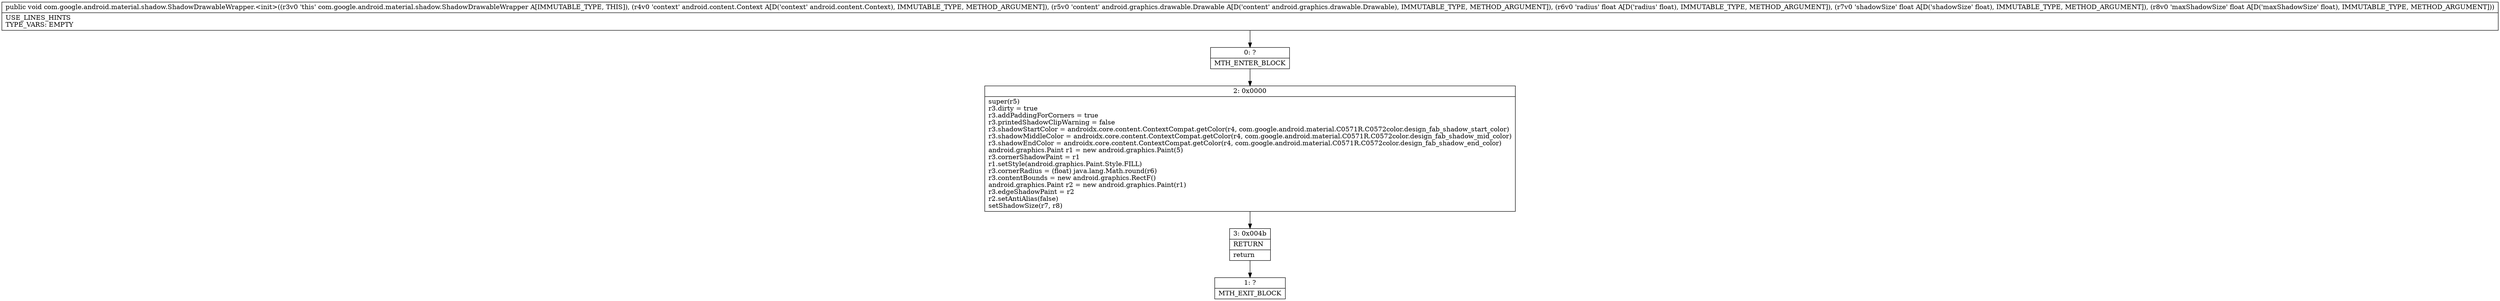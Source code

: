 digraph "CFG forcom.google.android.material.shadow.ShadowDrawableWrapper.\<init\>(Landroid\/content\/Context;Landroid\/graphics\/drawable\/Drawable;FFF)V" {
Node_0 [shape=record,label="{0\:\ ?|MTH_ENTER_BLOCK\l}"];
Node_2 [shape=record,label="{2\:\ 0x0000|super(r5)\lr3.dirty = true\lr3.addPaddingForCorners = true\lr3.printedShadowClipWarning = false\lr3.shadowStartColor = androidx.core.content.ContextCompat.getColor(r4, com.google.android.material.C0571R.C0572color.design_fab_shadow_start_color)\lr3.shadowMiddleColor = androidx.core.content.ContextCompat.getColor(r4, com.google.android.material.C0571R.C0572color.design_fab_shadow_mid_color)\lr3.shadowEndColor = androidx.core.content.ContextCompat.getColor(r4, com.google.android.material.C0571R.C0572color.design_fab_shadow_end_color)\landroid.graphics.Paint r1 = new android.graphics.Paint(5)\lr3.cornerShadowPaint = r1\lr1.setStyle(android.graphics.Paint.Style.FILL)\lr3.cornerRadius = (float) java.lang.Math.round(r6)\lr3.contentBounds = new android.graphics.RectF()\landroid.graphics.Paint r2 = new android.graphics.Paint(r1)\lr3.edgeShadowPaint = r2\lr2.setAntiAlias(false)\lsetShadowSize(r7, r8)\l}"];
Node_3 [shape=record,label="{3\:\ 0x004b|RETURN\l|return\l}"];
Node_1 [shape=record,label="{1\:\ ?|MTH_EXIT_BLOCK\l}"];
MethodNode[shape=record,label="{public void com.google.android.material.shadow.ShadowDrawableWrapper.\<init\>((r3v0 'this' com.google.android.material.shadow.ShadowDrawableWrapper A[IMMUTABLE_TYPE, THIS]), (r4v0 'context' android.content.Context A[D('context' android.content.Context), IMMUTABLE_TYPE, METHOD_ARGUMENT]), (r5v0 'content' android.graphics.drawable.Drawable A[D('content' android.graphics.drawable.Drawable), IMMUTABLE_TYPE, METHOD_ARGUMENT]), (r6v0 'radius' float A[D('radius' float), IMMUTABLE_TYPE, METHOD_ARGUMENT]), (r7v0 'shadowSize' float A[D('shadowSize' float), IMMUTABLE_TYPE, METHOD_ARGUMENT]), (r8v0 'maxShadowSize' float A[D('maxShadowSize' float), IMMUTABLE_TYPE, METHOD_ARGUMENT]))  | USE_LINES_HINTS\lTYPE_VARS: EMPTY\l}"];
MethodNode -> Node_0;Node_0 -> Node_2;
Node_2 -> Node_3;
Node_3 -> Node_1;
}


